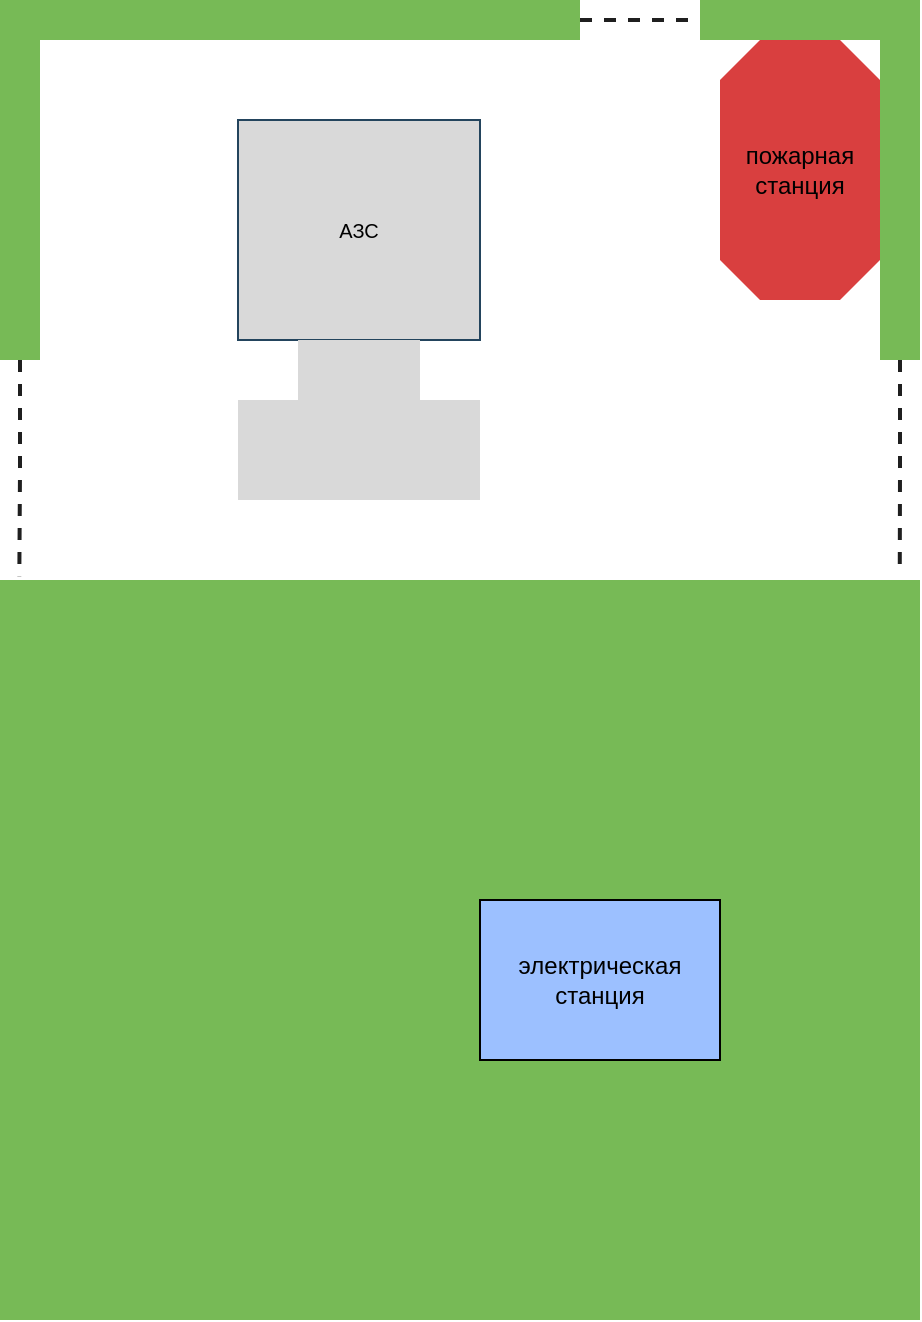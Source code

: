 <mxfile version="13.9.5" type="device" pages="2"><diagram id="rQIKthLb69baNl1cTcVW" name="Страница 1"><mxGraphModel dx="980" dy="581" grid="1" gridSize="10" guides="1" tooltips="1" connect="1" arrows="1" fold="1" page="1" pageScale="1" pageWidth="827" pageHeight="1169" math="0" shadow="0"><root><mxCell id="0"/><mxCell id="1" parent="0"/><mxCell id="dZM_O0slt3_6N3la3iXT-2" value="&lt;font style=&quot;font-size: 10px&quot;&gt;АЗС&lt;/font&gt;" style="rounded=0;whiteSpace=wrap;html=1;strokeColor=#23445d;fillColor=#D9D9D9;strokeWidth=1;" parent="1" vertex="1"><mxGeometry x="359" y="80" width="121" height="110" as="geometry"/></mxCell><mxCell id="dZM_O0slt3_6N3la3iXT-21" style="edgeStyle=orthogonalEdgeStyle;rounded=0;orthogonalLoop=1;jettySize=auto;html=1;strokeColor=#1F1F1F;endArrow=none;endFill=0;dashed=1;strokeWidth=2;" parent="1" source="dZM_O0slt3_6N3la3iXT-3" target="dZM_O0slt3_6N3la3iXT-6" edge="1"><mxGeometry relative="1" as="geometry"/></mxCell><mxCell id="dZM_O0slt3_6N3la3iXT-3" value="" style="rounded=0;whiteSpace=wrap;html=1;fontColor=#ffffff;strokeColor=none;fillColor=#77BA56;" parent="1" vertex="1"><mxGeometry x="240" y="20" width="290" height="20" as="geometry"/></mxCell><mxCell id="dZM_O0slt3_6N3la3iXT-6" value="" style="rounded=0;whiteSpace=wrap;html=1;fontColor=#ffffff;strokeColor=none;fillColor=#77BA56;" parent="1" vertex="1"><mxGeometry x="590" y="20" width="110" height="20" as="geometry"/></mxCell><mxCell id="dZM_O0slt3_6N3la3iXT-23" style="edgeStyle=orthogonalEdgeStyle;rounded=0;orthogonalLoop=1;jettySize=auto;html=1;exitX=0.5;exitY=1;exitDx=0;exitDy=0;entryX=0.978;entryY=-0.007;entryDx=0;entryDy=0;entryPerimeter=0;dashed=1;endArrow=none;endFill=0;strokeColor=#1F1F1F;strokeWidth=2;" parent="1" source="dZM_O0slt3_6N3la3iXT-7" target="dZM_O0slt3_6N3la3iXT-9" edge="1"><mxGeometry relative="1" as="geometry"/></mxCell><mxCell id="dZM_O0slt3_6N3la3iXT-7" value="" style="rounded=0;whiteSpace=wrap;html=1;fontColor=#ffffff;strokeColor=none;fillColor=#77BA56;" parent="1" vertex="1"><mxGeometry x="680" y="40" width="20" height="160" as="geometry"/></mxCell><mxCell id="dZM_O0slt3_6N3la3iXT-24" style="edgeStyle=orthogonalEdgeStyle;rounded=0;orthogonalLoop=1;jettySize=auto;html=1;exitX=0.5;exitY=1;exitDx=0;exitDy=0;entryX=0.021;entryY=-0.005;entryDx=0;entryDy=0;entryPerimeter=0;dashed=1;endArrow=none;endFill=0;strokeColor=#1F1F1F;strokeWidth=2;" parent="1" source="dZM_O0slt3_6N3la3iXT-8" target="dZM_O0slt3_6N3la3iXT-9" edge="1"><mxGeometry relative="1" as="geometry"/></mxCell><mxCell id="dZM_O0slt3_6N3la3iXT-8" value="" style="rounded=0;whiteSpace=wrap;html=1;fontColor=#ffffff;strokeColor=none;fillColor=#77BA56;" parent="1" vertex="1"><mxGeometry x="240" y="40" width="20" height="160" as="geometry"/></mxCell><mxCell id="dZM_O0slt3_6N3la3iXT-9" value="" style="rounded=0;whiteSpace=wrap;html=1;fontColor=#ffffff;strokeColor=none;fillColor=#77BA56;" parent="1" vertex="1"><mxGeometry x="240" y="310" width="460" height="370" as="geometry"/></mxCell><mxCell id="dZM_O0slt3_6N3la3iXT-10" value="" style="rounded=0;whiteSpace=wrap;html=1;fillColor=#D9D9D9;strokeColor=none;" parent="1" vertex="1"><mxGeometry x="389" y="190" width="61" height="80" as="geometry"/></mxCell><mxCell id="dZM_O0slt3_6N3la3iXT-11" value="" style="rounded=0;whiteSpace=wrap;html=1;fillColor=#D9D9D9;strokeColor=none;" parent="1" vertex="1"><mxGeometry x="359" y="220" width="121" height="50" as="geometry"/></mxCell><mxCell id="dZM_O0slt3_6N3la3iXT-14" value="пожарная станция" style="rounded=0;whiteSpace=wrap;html=1;strokeWidth=1;strokeColor=none;fillColor=#D93F3F;" parent="1" vertex="1"><mxGeometry x="600" y="60" width="80" height="90" as="geometry"/></mxCell><mxCell id="dZM_O0slt3_6N3la3iXT-15" value="" style="shape=trapezoid;perimeter=trapezoidPerimeter;whiteSpace=wrap;html=1;fixedSize=1;strokeWidth=1;strokeColor=none;fillColor=#D93F3F;" parent="1" vertex="1"><mxGeometry x="600" y="40" width="80" height="20" as="geometry"/></mxCell><mxCell id="dZM_O0slt3_6N3la3iXT-16" value="" style="shape=trapezoid;perimeter=trapezoidPerimeter;whiteSpace=wrap;html=1;fixedSize=1;strokeWidth=1;direction=west;strokeColor=none;fillColor=#D93F3F;" parent="1" vertex="1"><mxGeometry x="600" y="150" width="80" height="20" as="geometry"/></mxCell><mxCell id="dZM_O0slt3_6N3la3iXT-22" value="электрическая станция" style="rounded=0;whiteSpace=wrap;html=1;strokeWidth=1;fillColor=#9CC0FF;" parent="1" vertex="1"><mxGeometry x="480" y="470" width="120" height="80" as="geometry"/></mxCell><mxCell id="dZM_O0slt3_6N3la3iXT-25" value="" style="rounded=0;whiteSpace=wrap;html=1;fontColor=#ffffff;fillColor=#BABABA;strokeColor=#ABABAB;strokeWidth=3;" parent="1" vertex="1"><mxGeometry x="280" y="55" height="160" as="geometry"/></mxCell></root></mxGraphModel></diagram><diagram id="EUTNHpaBeJhMqz6sZeix" name="Страница 2"><mxGraphModel dx="1421" dy="842" grid="1" gridSize="10" guides="1" tooltips="1" connect="1" arrows="1" fold="1" page="1" pageScale="1" pageWidth="827" pageHeight="1169" math="0" shadow="0"><root><mxCell id="WMEyVIy4rhbgzDhFTrYi-0"/><mxCell id="WMEyVIy4rhbgzDhFTrYi-1" parent="WMEyVIy4rhbgzDhFTrYi-0"/></root></mxGraphModel></diagram></mxfile>